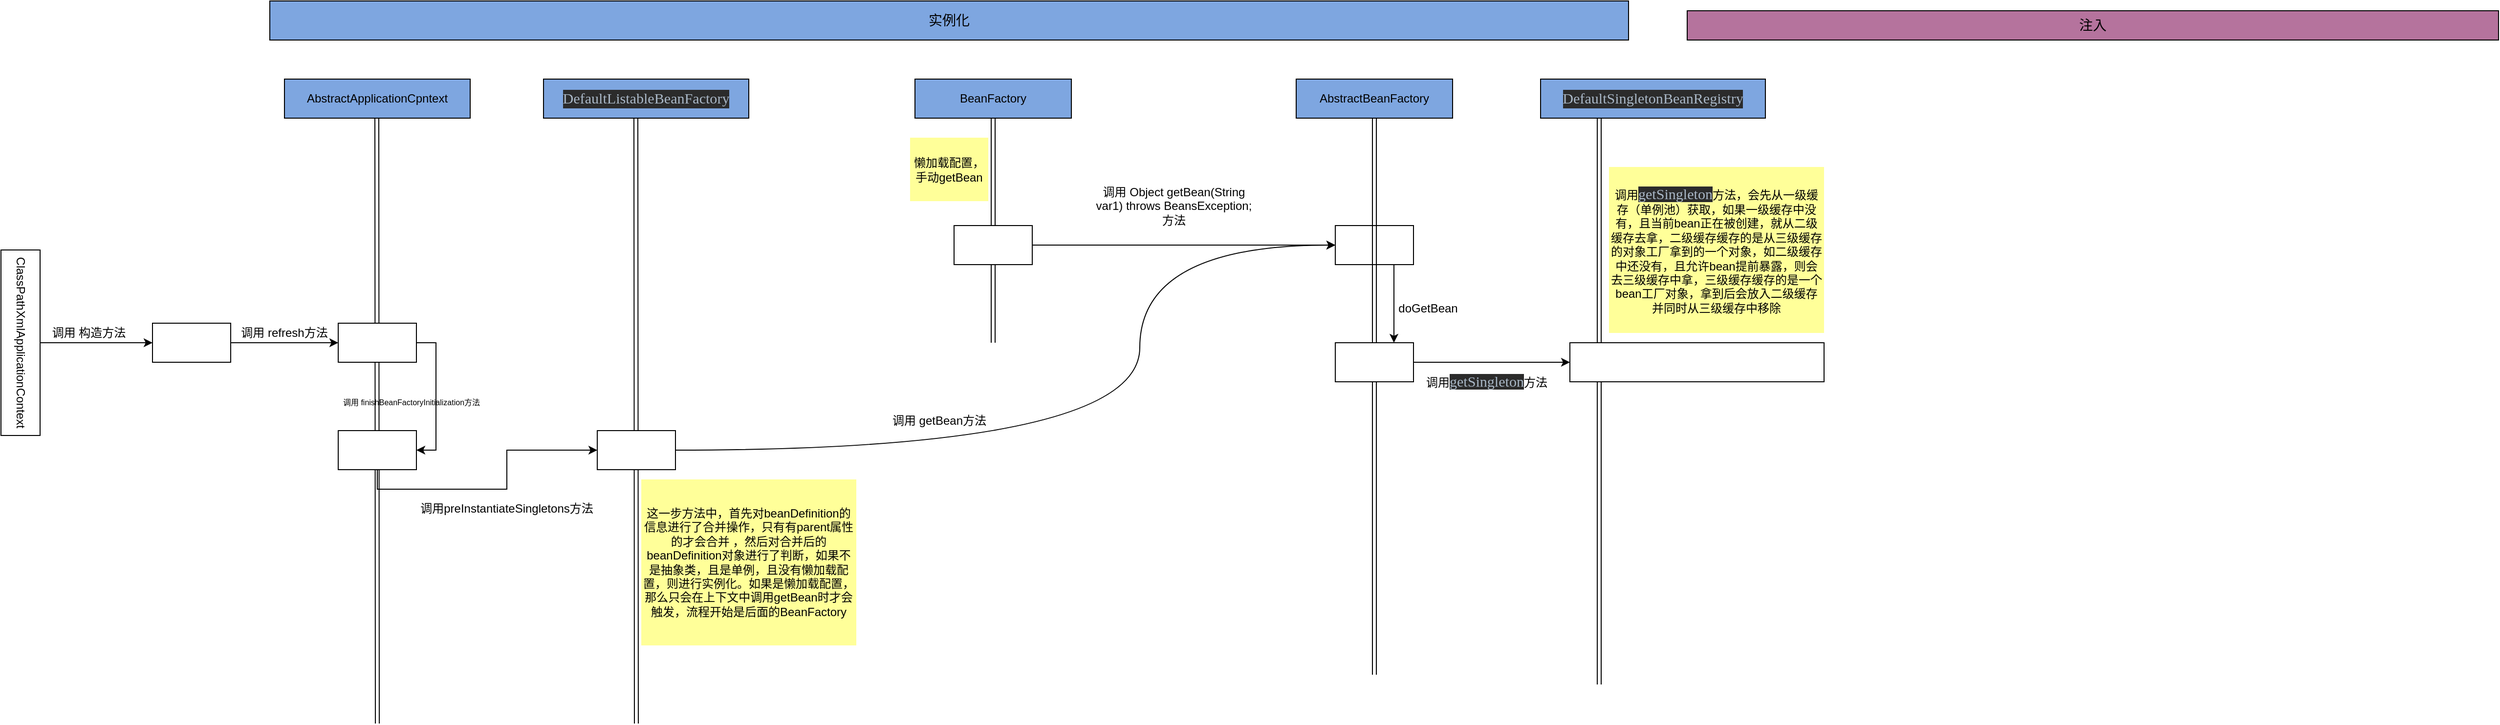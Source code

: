 <mxfile version="14.5.3" type="github">
  <diagram name="Page-1" id="74e2e168-ea6b-b213-b513-2b3c1d86103e">
    <mxGraphModel dx="3257" dy="1043" grid="1" gridSize="10" guides="1" tooltips="1" connect="1" arrows="1" fold="1" page="1" pageScale="1" pageWidth="1100" pageHeight="850" background="#ffffff" math="0" shadow="0">
      <root>
        <mxCell id="0" />
        <mxCell id="1" parent="0" />
        <mxCell id="Ys9GMCc9Vko_Eex2yi7Q-30" style="rounded=0;orthogonalLoop=1;jettySize=auto;html=1;shape=link;" edge="1" parent="1">
          <mxGeometry relative="1" as="geometry">
            <mxPoint x="600" y="720" as="targetPoint" />
            <mxPoint x="600" y="140" as="sourcePoint" />
          </mxGeometry>
        </mxCell>
        <mxCell id="Ys9GMCc9Vko_Eex2yi7Q-17" style="rounded=0;orthogonalLoop=1;jettySize=auto;html=1;shape=link;" edge="1" parent="1">
          <mxGeometry relative="1" as="geometry">
            <mxPoint x="-385" y="760" as="targetPoint" />
            <mxPoint x="-385.5" y="140" as="sourcePoint" />
          </mxGeometry>
        </mxCell>
        <mxCell id="Ys9GMCc9Vko_Eex2yi7Q-11" style="rounded=0;orthogonalLoop=1;jettySize=auto;html=1;shape=link;" edge="1" parent="1">
          <mxGeometry relative="1" as="geometry">
            <mxPoint x="-650" y="760" as="targetPoint" />
            <mxPoint x="-650.5" y="140" as="sourcePoint" />
          </mxGeometry>
        </mxCell>
        <mxCell id="Zn10XZDvXmqRQ1icz6eG-1" value="&lt;font style=&quot;font-size: 14px&quot;&gt;实例化&lt;/font&gt;" style="rounded=0;whiteSpace=wrap;html=1;fillColor=#7EA6E0;" parent="1" vertex="1">
          <mxGeometry x="-760" y="20" width="1390" height="40" as="geometry" />
        </mxCell>
        <mxCell id="Zn10XZDvXmqRQ1icz6eG-2" value="&lt;font style=&quot;font-size: 14px&quot;&gt;注入&lt;/font&gt;" style="rounded=0;whiteSpace=wrap;html=1;fillColor=#B5739D;" parent="1" vertex="1">
          <mxGeometry x="690" y="30" width="830" height="30" as="geometry" />
        </mxCell>
        <mxCell id="Zn10XZDvXmqRQ1icz6eG-6" style="rounded=0;orthogonalLoop=1;jettySize=auto;html=1;shape=link;" parent="1" source="Zn10XZDvXmqRQ1icz6eG-4" edge="1">
          <mxGeometry relative="1" as="geometry">
            <mxPoint x="-20" y="370" as="targetPoint" />
            <Array as="points">
              <mxPoint x="-20" y="370" />
            </Array>
          </mxGeometry>
        </mxCell>
        <mxCell id="Zn10XZDvXmqRQ1icz6eG-4" value="BeanFactory" style="rounded=0;whiteSpace=wrap;html=1;fillColor=#7EA6E0;" parent="1" vertex="1">
          <mxGeometry x="-100" y="100" width="160" height="40" as="geometry" />
        </mxCell>
        <mxCell id="Zn10XZDvXmqRQ1icz6eG-10" style="edgeStyle=none;rounded=0;orthogonalLoop=1;jettySize=auto;html=1;exitX=1;exitY=0.5;exitDx=0;exitDy=0;entryX=0;entryY=0.5;entryDx=0;entryDy=0;" parent="1" source="Zn10XZDvXmqRQ1icz6eG-5" target="Zn10XZDvXmqRQ1icz6eG-9" edge="1">
          <mxGeometry relative="1" as="geometry" />
        </mxCell>
        <mxCell id="Zn10XZDvXmqRQ1icz6eG-5" value="" style="rounded=0;whiteSpace=wrap;html=1;fillColor=#FFFFFF;" parent="1" vertex="1">
          <mxGeometry x="-60" y="250" width="80" height="40" as="geometry" />
        </mxCell>
        <mxCell id="Zn10XZDvXmqRQ1icz6eG-7" value="AbstractBeanFactory" style="rounded=0;whiteSpace=wrap;html=1;fillColor=#7EA6E0;" parent="1" vertex="1">
          <mxGeometry x="290" y="100" width="160" height="40" as="geometry" />
        </mxCell>
        <mxCell id="Zn10XZDvXmqRQ1icz6eG-8" value="调用&amp;nbsp;Object getBean(String var1) throws BeansException;方法" style="text;html=1;strokeColor=none;fillColor=none;align=center;verticalAlign=middle;whiteSpace=wrap;rounded=0;" parent="1" vertex="1">
          <mxGeometry x="80" y="190" width="170" height="80" as="geometry" />
        </mxCell>
        <mxCell id="Zn10XZDvXmqRQ1icz6eG-16" style="edgeStyle=none;rounded=0;orthogonalLoop=1;jettySize=auto;html=1;exitX=0.75;exitY=1;exitDx=0;exitDy=0;entryX=0.75;entryY=0;entryDx=0;entryDy=0;" parent="1" source="Zn10XZDvXmqRQ1icz6eG-9" target="Zn10XZDvXmqRQ1icz6eG-14" edge="1">
          <mxGeometry relative="1" as="geometry" />
        </mxCell>
        <mxCell id="Zn10XZDvXmqRQ1icz6eG-9" value="" style="rounded=0;whiteSpace=wrap;html=1;fillColor=#FFFFFF;" parent="1" vertex="1">
          <mxGeometry x="330" y="250" width="80" height="40" as="geometry" />
        </mxCell>
        <mxCell id="Zn10XZDvXmqRQ1icz6eG-13" style="rounded=0;orthogonalLoop=1;jettySize=auto;html=1;shape=link;" parent="1" source="Zn10XZDvXmqRQ1icz6eG-14" edge="1">
          <mxGeometry relative="1" as="geometry">
            <mxPoint x="370" y="710" as="targetPoint" />
            <mxPoint x="539.5" y="170" as="sourcePoint" />
          </mxGeometry>
        </mxCell>
        <mxCell id="Ys9GMCc9Vko_Eex2yi7Q-28" style="edgeStyle=orthogonalEdgeStyle;curved=1;rounded=0;orthogonalLoop=1;jettySize=auto;html=1;exitX=1;exitY=0.5;exitDx=0;exitDy=0;entryX=0;entryY=0.5;entryDx=0;entryDy=0;" edge="1" parent="1" source="Zn10XZDvXmqRQ1icz6eG-14" target="Ys9GMCc9Vko_Eex2yi7Q-27">
          <mxGeometry relative="1" as="geometry" />
        </mxCell>
        <mxCell id="Zn10XZDvXmqRQ1icz6eG-14" value="" style="rounded=0;whiteSpace=wrap;html=1;fillColor=#FFFFFF;" parent="1" vertex="1">
          <mxGeometry x="330" y="370" width="80" height="40" as="geometry" />
        </mxCell>
        <mxCell id="Zn10XZDvXmqRQ1icz6eG-15" style="rounded=0;orthogonalLoop=1;jettySize=auto;html=1;shape=link;exitX=0.5;exitY=1;exitDx=0;exitDy=0;" parent="1" target="Zn10XZDvXmqRQ1icz6eG-14" edge="1" source="Zn10XZDvXmqRQ1icz6eG-7">
          <mxGeometry relative="1" as="geometry">
            <mxPoint x="540" y="710" as="targetPoint" />
            <mxPoint x="539.5" y="170" as="sourcePoint" />
            <Array as="points">
              <mxPoint x="370" y="270" />
            </Array>
          </mxGeometry>
        </mxCell>
        <mxCell id="Zn10XZDvXmqRQ1icz6eG-18" value="doGetBean" style="text;html=1;strokeColor=none;fillColor=none;align=center;verticalAlign=middle;whiteSpace=wrap;rounded=0;" parent="1" vertex="1">
          <mxGeometry x="390" y="330" width="70" height="10" as="geometry" />
        </mxCell>
        <mxCell id="Ys9GMCc9Vko_Eex2yi7Q-5" style="edgeStyle=orthogonalEdgeStyle;rounded=0;orthogonalLoop=1;jettySize=auto;html=1;entryX=0;entryY=0.5;entryDx=0;entryDy=0;" edge="1" parent="1" source="Ys9GMCc9Vko_Eex2yi7Q-2" target="Ys9GMCc9Vko_Eex2yi7Q-4">
          <mxGeometry relative="1" as="geometry" />
        </mxCell>
        <mxCell id="Ys9GMCc9Vko_Eex2yi7Q-2" value="ClassPathXmlApplicationContext" style="rounded=0;whiteSpace=wrap;html=1;fillColor=#FFFFFF;rotation=90;" vertex="1" parent="1">
          <mxGeometry x="-1110" y="350" width="190" height="40" as="geometry" />
        </mxCell>
        <mxCell id="Ys9GMCc9Vko_Eex2yi7Q-9" style="edgeStyle=orthogonalEdgeStyle;rounded=0;orthogonalLoop=1;jettySize=auto;html=1;exitX=1;exitY=0.5;exitDx=0;exitDy=0;entryX=0;entryY=0.5;entryDx=0;entryDy=0;" edge="1" parent="1" source="Ys9GMCc9Vko_Eex2yi7Q-4" target="Ys9GMCc9Vko_Eex2yi7Q-8">
          <mxGeometry relative="1" as="geometry" />
        </mxCell>
        <mxCell id="Ys9GMCc9Vko_Eex2yi7Q-4" value="" style="rounded=0;whiteSpace=wrap;html=1;fillColor=#FFFFFF;" vertex="1" parent="1">
          <mxGeometry x="-880" y="350" width="80" height="40" as="geometry" />
        </mxCell>
        <mxCell id="Ys9GMCc9Vko_Eex2yi7Q-6" value="调用&amp;nbsp;构造方法" style="text;html=1;strokeColor=none;fillColor=none;align=center;verticalAlign=middle;whiteSpace=wrap;rounded=0;" vertex="1" parent="1">
          <mxGeometry x="-1030" y="320" width="170" height="80" as="geometry" />
        </mxCell>
        <mxCell id="Ys9GMCc9Vko_Eex2yi7Q-7" value="AbstractApplicationCpntext" style="rounded=0;whiteSpace=wrap;html=1;fillColor=#7EA6E0;rotation=0;" vertex="1" parent="1">
          <mxGeometry x="-745" y="100" width="190" height="40" as="geometry" />
        </mxCell>
        <mxCell id="Ys9GMCc9Vko_Eex2yi7Q-13" style="edgeStyle=orthogonalEdgeStyle;rounded=0;orthogonalLoop=1;jettySize=auto;html=1;exitX=1;exitY=0.5;exitDx=0;exitDy=0;entryX=1;entryY=0.5;entryDx=0;entryDy=0;" edge="1" parent="1" source="Ys9GMCc9Vko_Eex2yi7Q-8" target="Ys9GMCc9Vko_Eex2yi7Q-12">
          <mxGeometry relative="1" as="geometry" />
        </mxCell>
        <mxCell id="Ys9GMCc9Vko_Eex2yi7Q-8" value="" style="rounded=0;whiteSpace=wrap;html=1;fillColor=#FFFFFF;" vertex="1" parent="1">
          <mxGeometry x="-690" y="350" width="80" height="40" as="geometry" />
        </mxCell>
        <mxCell id="Ys9GMCc9Vko_Eex2yi7Q-10" value="调用 refresh方法" style="text;html=1;strokeColor=none;fillColor=none;align=center;verticalAlign=middle;whiteSpace=wrap;rounded=0;" vertex="1" parent="1">
          <mxGeometry x="-830" y="320" width="170" height="80" as="geometry" />
        </mxCell>
        <mxCell id="Ys9GMCc9Vko_Eex2yi7Q-18" style="edgeStyle=orthogonalEdgeStyle;rounded=0;orthogonalLoop=1;jettySize=auto;html=1;exitX=0.5;exitY=1;exitDx=0;exitDy=0;" edge="1" parent="1" source="Ys9GMCc9Vko_Eex2yi7Q-12" target="Ys9GMCc9Vko_Eex2yi7Q-16">
          <mxGeometry relative="1" as="geometry" />
        </mxCell>
        <mxCell id="Ys9GMCc9Vko_Eex2yi7Q-12" value="" style="rounded=0;whiteSpace=wrap;html=1;fillColor=#FFFFFF;" vertex="1" parent="1">
          <mxGeometry x="-690" y="460" width="80" height="40" as="geometry" />
        </mxCell>
        <mxCell id="Ys9GMCc9Vko_Eex2yi7Q-14" value="&lt;font style=&quot;font-size: 8px&quot;&gt;调用&amp;nbsp;finishBeanFactoryInitialization方法&lt;/font&gt;" style="text;html=1;strokeColor=none;fillColor=none;align=center;verticalAlign=middle;whiteSpace=wrap;rounded=0;" vertex="1" parent="1">
          <mxGeometry x="-700" y="380" width="170" height="100" as="geometry" />
        </mxCell>
        <mxCell id="Ys9GMCc9Vko_Eex2yi7Q-15" value="&lt;pre style=&quot;background-color: #2b2b2b ; color: #a9b7c6 ; font-family: &amp;#34;jetbrains mono&amp;#34; ; font-size: 11.3pt&quot;&gt;DefaultListableBeanFactory&lt;/pre&gt;" style="rounded=0;whiteSpace=wrap;html=1;fillColor=#7EA6E0;rotation=0;" vertex="1" parent="1">
          <mxGeometry x="-480" y="100" width="210" height="40" as="geometry" />
        </mxCell>
        <mxCell id="Ys9GMCc9Vko_Eex2yi7Q-21" style="edgeStyle=orthogonalEdgeStyle;rounded=0;orthogonalLoop=1;jettySize=auto;html=1;exitX=1;exitY=0.5;exitDx=0;exitDy=0;entryX=0;entryY=0.5;entryDx=0;entryDy=0;curved=1;" edge="1" parent="1" source="Ys9GMCc9Vko_Eex2yi7Q-16" target="Zn10XZDvXmqRQ1icz6eG-9">
          <mxGeometry relative="1" as="geometry">
            <Array as="points">
              <mxPoint x="130" y="480" />
              <mxPoint x="130" y="270" />
            </Array>
          </mxGeometry>
        </mxCell>
        <mxCell id="Ys9GMCc9Vko_Eex2yi7Q-16" value="" style="rounded=0;whiteSpace=wrap;html=1;fillColor=#FFFFFF;" vertex="1" parent="1">
          <mxGeometry x="-425" y="460" width="80" height="40" as="geometry" />
        </mxCell>
        <mxCell id="Ys9GMCc9Vko_Eex2yi7Q-19" value="调用preInstantiateSingletons方法" style="text;html=1;strokeColor=none;fillColor=none;align=center;verticalAlign=middle;whiteSpace=wrap;rounded=0;" vertex="1" parent="1">
          <mxGeometry x="-610" y="520" width="185" height="40" as="geometry" />
        </mxCell>
        <mxCell id="Ys9GMCc9Vko_Eex2yi7Q-22" value="调用 getBean方法" style="text;html=1;strokeColor=none;fillColor=none;align=center;verticalAlign=middle;whiteSpace=wrap;rounded=0;" vertex="1" parent="1">
          <mxGeometry x="-160" y="410" width="170" height="80" as="geometry" />
        </mxCell>
        <mxCell id="Ys9GMCc9Vko_Eex2yi7Q-23" value="这一步方法中，首先对beanDefinition的信息进行了合并操作，只有有parent属性的才会合并 ，然后对合并后的beanDefinition对象进行了判断，如果不是抽象类，且是单例，且没有懒加载配置，则进行实例化。如果是懒加载配置，那么只会在上下文中调用getBean时才会触发，流程开始是后面的BeanFactory" style="text;html=1;strokeColor=none;fillColor=#FFFF99;align=center;verticalAlign=middle;whiteSpace=wrap;rounded=0;" vertex="1" parent="1">
          <mxGeometry x="-380" y="510" width="220" height="170" as="geometry" />
        </mxCell>
        <mxCell id="Ys9GMCc9Vko_Eex2yi7Q-25" value="懒加载配置，手动getBean" style="text;html=1;strokeColor=none;fillColor=#FFFF99;align=center;verticalAlign=middle;whiteSpace=wrap;rounded=0;" vertex="1" parent="1">
          <mxGeometry x="-105" y="160" width="80" height="65" as="geometry" />
        </mxCell>
        <mxCell id="Ys9GMCc9Vko_Eex2yi7Q-26" value="&lt;pre style=&quot;background-color: #2b2b2b ; color: #a9b7c6 ; font-family: &amp;quot;jetbrains mono&amp;quot; ; font-size: 11.3pt&quot;&gt;DefaultSingletonBeanRegistry&lt;/pre&gt;" style="rounded=0;whiteSpace=wrap;html=1;fillColor=#7EA6E0;" vertex="1" parent="1">
          <mxGeometry x="540" y="100" width="230" height="40" as="geometry" />
        </mxCell>
        <mxCell id="Ys9GMCc9Vko_Eex2yi7Q-27" value="" style="rounded=0;whiteSpace=wrap;html=1;fillColor=#FFFFFF;" vertex="1" parent="1">
          <mxGeometry x="570" y="370" width="260" height="40" as="geometry" />
        </mxCell>
        <mxCell id="Ys9GMCc9Vko_Eex2yi7Q-29" value="调用&lt;span style=&quot;background-color: rgb(43 , 43 , 43) ; color: rgb(169 , 183 , 198) ; font-family: &amp;#34;jetbrains mono&amp;#34; ; font-size: 11.3pt&quot;&gt;getSingleton&lt;/span&gt;&lt;span&gt;方法&lt;/span&gt;" style="text;html=1;strokeColor=none;fillColor=none;align=center;verticalAlign=middle;whiteSpace=wrap;rounded=0;" vertex="1" parent="1">
          <mxGeometry x="400" y="370" width="170" height="80" as="geometry" />
        </mxCell>
        <mxCell id="Ys9GMCc9Vko_Eex2yi7Q-31" value="调用&lt;span style=&quot;background-color: rgb(43 , 43 , 43) ; color: rgb(169 , 183 , 198) ; font-family: &amp;#34;jetbrains mono&amp;#34; ; font-size: 11.3pt&quot;&gt;getSingleton&lt;/span&gt;方法，会先从一级缓存（单例池）获取，如果一级缓存中没有，且当前bean正在被创建，就从二级缓存去拿，二级缓存缓存的是从三级缓存的对象工厂拿到的一个对象，如二级缓存中还没有，且允许bean提前暴露，则会去三级缓存中拿，三级缓存缓存的是一个bean工厂对象，拿到后会放入二级缓存并同时从三级缓存中移除" style="text;html=1;strokeColor=none;fillColor=#FFFF99;align=center;verticalAlign=middle;whiteSpace=wrap;rounded=0;" vertex="1" parent="1">
          <mxGeometry x="610" y="190" width="220" height="170" as="geometry" />
        </mxCell>
      </root>
    </mxGraphModel>
  </diagram>
</mxfile>

